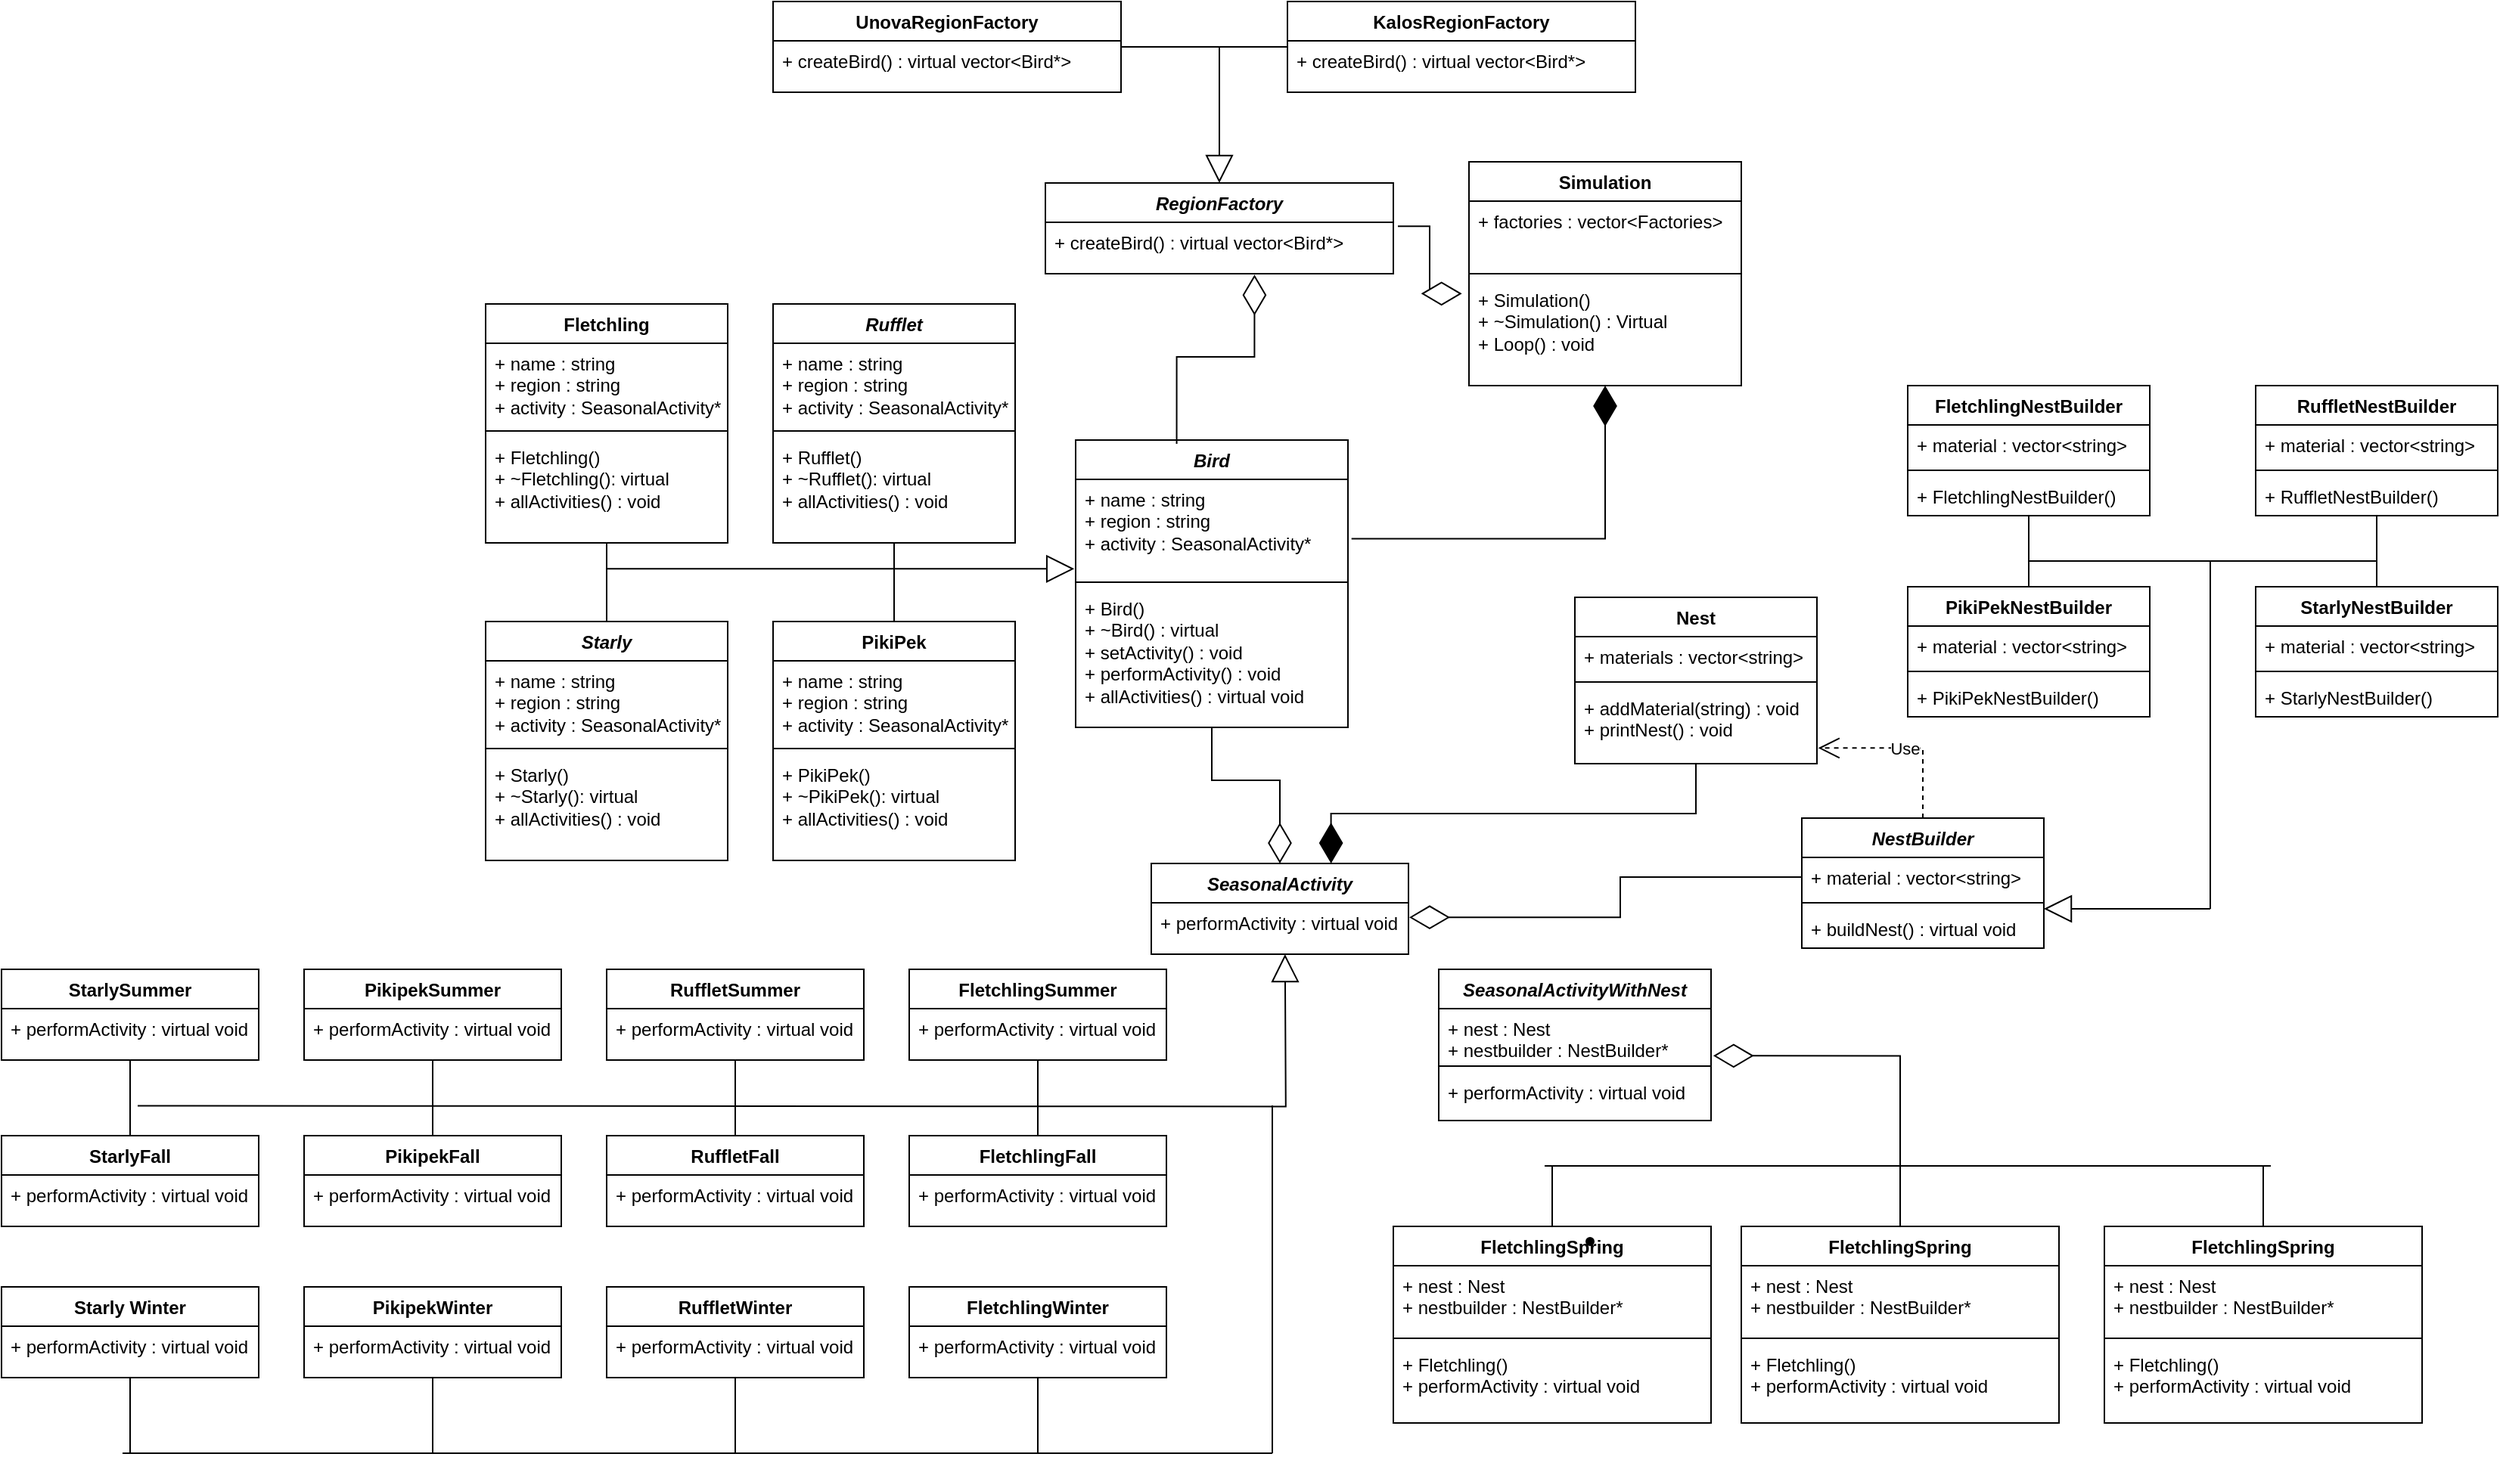 <mxfile version="25.0.1">
  <diagram name="Page-1" id="a0X_AfXO-eGEAeAlHJ21">
    <mxGraphModel dx="2136" dy="821" grid="1" gridSize="10" guides="1" tooltips="1" connect="1" arrows="1" fold="1" page="1" pageScale="1" pageWidth="850" pageHeight="1100" math="0" shadow="0">
      <root>
        <mxCell id="0" />
        <mxCell id="1" parent="0" />
        <mxCell id="lJhDyDG1HW2excrZ2yXK-1" value="Simulation" style="swimlane;fontStyle=1;align=center;verticalAlign=top;childLayout=stackLayout;horizontal=1;startSize=26;horizontalStack=0;resizeParent=1;resizeParentMax=0;resizeLast=0;collapsible=1;marginBottom=0;whiteSpace=wrap;html=1;" parent="1" vertex="1">
          <mxGeometry x="150" y="136" width="180" height="148" as="geometry" />
        </mxCell>
        <mxCell id="lJhDyDG1HW2excrZ2yXK-2" value="+ factories : vector&amp;lt;Factories&amp;gt;" style="text;strokeColor=none;fillColor=none;align=left;verticalAlign=top;spacingLeft=4;spacingRight=4;overflow=hidden;rotatable=0;points=[[0,0.5],[1,0.5]];portConstraint=eastwest;whiteSpace=wrap;html=1;" parent="lJhDyDG1HW2excrZ2yXK-1" vertex="1">
          <mxGeometry y="26" width="180" height="44" as="geometry" />
        </mxCell>
        <mxCell id="lJhDyDG1HW2excrZ2yXK-3" value="" style="line;strokeWidth=1;fillColor=none;align=left;verticalAlign=middle;spacingTop=-1;spacingLeft=3;spacingRight=3;rotatable=0;labelPosition=right;points=[];portConstraint=eastwest;strokeColor=inherit;" parent="lJhDyDG1HW2excrZ2yXK-1" vertex="1">
          <mxGeometry y="70" width="180" height="8" as="geometry" />
        </mxCell>
        <mxCell id="lJhDyDG1HW2excrZ2yXK-4" value="+ Simulation()&amp;nbsp;&lt;div&gt;+ ~Simulation() : Virtual&lt;/div&gt;&lt;div&gt;+ Loop() : void&lt;br&gt;&lt;div&gt;&lt;br&gt;&lt;/div&gt;&lt;/div&gt;" style="text;strokeColor=none;fillColor=none;align=left;verticalAlign=top;spacingLeft=4;spacingRight=4;overflow=hidden;rotatable=0;points=[[0,0.5],[1,0.5]];portConstraint=eastwest;whiteSpace=wrap;html=1;" parent="lJhDyDG1HW2excrZ2yXK-1" vertex="1">
          <mxGeometry y="78" width="180" height="70" as="geometry" />
        </mxCell>
        <mxCell id="lJhDyDG1HW2excrZ2yXK-5" value="&lt;i&gt;RegionFactory&lt;/i&gt;" style="swimlane;fontStyle=1;align=center;verticalAlign=top;childLayout=stackLayout;horizontal=1;startSize=26;horizontalStack=0;resizeParent=1;resizeParentMax=0;resizeLast=0;collapsible=1;marginBottom=0;whiteSpace=wrap;html=1;" parent="1" vertex="1">
          <mxGeometry x="-130" y="150" width="230" height="60" as="geometry" />
        </mxCell>
        <mxCell id="lJhDyDG1HW2excrZ2yXK-8" value="+ createBird() : virtual vector&amp;lt;Bird*&amp;gt;" style="text;strokeColor=none;fillColor=none;align=left;verticalAlign=top;spacingLeft=4;spacingRight=4;overflow=hidden;rotatable=0;points=[[0,0.5],[1,0.5]];portConstraint=eastwest;whiteSpace=wrap;html=1;" parent="lJhDyDG1HW2excrZ2yXK-5" vertex="1">
          <mxGeometry y="26" width="230" height="34" as="geometry" />
        </mxCell>
        <mxCell id="lJhDyDG1HW2excrZ2yXK-9" value="KalosRegionFactory" style="swimlane;fontStyle=1;align=center;verticalAlign=top;childLayout=stackLayout;horizontal=1;startSize=26;horizontalStack=0;resizeParent=1;resizeParentMax=0;resizeLast=0;collapsible=1;marginBottom=0;whiteSpace=wrap;html=1;" parent="1" vertex="1">
          <mxGeometry x="30" y="30" width="230" height="60" as="geometry" />
        </mxCell>
        <mxCell id="lJhDyDG1HW2excrZ2yXK-10" value="+ createBird() : virtual vector&amp;lt;Bird*&amp;gt;" style="text;strokeColor=none;fillColor=none;align=left;verticalAlign=top;spacingLeft=4;spacingRight=4;overflow=hidden;rotatable=0;points=[[0,0.5],[1,0.5]];portConstraint=eastwest;whiteSpace=wrap;html=1;" parent="lJhDyDG1HW2excrZ2yXK-9" vertex="1">
          <mxGeometry y="26" width="230" height="34" as="geometry" />
        </mxCell>
        <mxCell id="lJhDyDG1HW2excrZ2yXK-11" value="UnovaRegionFactory" style="swimlane;fontStyle=1;align=center;verticalAlign=top;childLayout=stackLayout;horizontal=1;startSize=26;horizontalStack=0;resizeParent=1;resizeParentMax=0;resizeLast=0;collapsible=1;marginBottom=0;whiteSpace=wrap;html=1;" parent="1" vertex="1">
          <mxGeometry x="-310" y="30" width="230" height="60" as="geometry" />
        </mxCell>
        <mxCell id="lJhDyDG1HW2excrZ2yXK-12" value="+ createBird() : virtual vector&amp;lt;Bird*&amp;gt;" style="text;strokeColor=none;fillColor=none;align=left;verticalAlign=top;spacingLeft=4;spacingRight=4;overflow=hidden;rotatable=0;points=[[0,0.5],[1,0.5]];portConstraint=eastwest;whiteSpace=wrap;html=1;" parent="lJhDyDG1HW2excrZ2yXK-11" vertex="1">
          <mxGeometry y="26" width="230" height="34" as="geometry" />
        </mxCell>
        <mxCell id="lJhDyDG1HW2excrZ2yXK-14" value="" style="endArrow=diamondThin;endFill=1;endSize=24;html=1;rounded=0;entryX=-0.026;entryY=0.131;entryDx=0;entryDy=0;exitX=1.013;exitY=0.078;exitDx=0;exitDy=0;exitPerimeter=0;edgeStyle=elbowEdgeStyle;endFillColor=#FFFFFF;entryPerimeter=0;" parent="1" source="lJhDyDG1HW2excrZ2yXK-8" target="lJhDyDG1HW2excrZ2yXK-4" edge="1">
          <mxGeometry width="160" relative="1" as="geometry">
            <mxPoint x="709" y="181" as="sourcePoint" />
            <mxPoint x="390" y="100" as="targetPoint" />
          </mxGeometry>
        </mxCell>
        <mxCell id="lJhDyDG1HW2excrZ2yXK-105" style="edgeStyle=orthogonalEdgeStyle;rounded=0;orthogonalLoop=1;jettySize=auto;html=1;entryX=0.5;entryY=0;entryDx=0;entryDy=0;endArrow=diamondThin;endFill=1;endSize=24;endFillColor=#FFFFFF;" parent="1" source="lJhDyDG1HW2excrZ2yXK-15" target="lJhDyDG1HW2excrZ2yXK-40" edge="1">
          <mxGeometry relative="1" as="geometry" />
        </mxCell>
        <mxCell id="lJhDyDG1HW2excrZ2yXK-15" value="&lt;i&gt;Bird&lt;/i&gt;" style="swimlane;fontStyle=1;align=center;verticalAlign=top;childLayout=stackLayout;horizontal=1;startSize=26;horizontalStack=0;resizeParent=1;resizeParentMax=0;resizeLast=0;collapsible=1;marginBottom=0;whiteSpace=wrap;html=1;" parent="1" vertex="1">
          <mxGeometry x="-110" y="320" width="180" height="190" as="geometry" />
        </mxCell>
        <mxCell id="lJhDyDG1HW2excrZ2yXK-16" value="+ name : string&lt;div&gt;+ region : string&lt;/div&gt;&lt;div&gt;+ activity : SeasonalActivity*&lt;/div&gt;" style="text;strokeColor=none;fillColor=none;align=left;verticalAlign=top;spacingLeft=4;spacingRight=4;overflow=hidden;rotatable=0;points=[[0,0.5],[1,0.5]];portConstraint=eastwest;whiteSpace=wrap;html=1;" parent="lJhDyDG1HW2excrZ2yXK-15" vertex="1">
          <mxGeometry y="26" width="180" height="64" as="geometry" />
        </mxCell>
        <mxCell id="lJhDyDG1HW2excrZ2yXK-17" value="" style="line;strokeWidth=1;fillColor=none;align=left;verticalAlign=middle;spacingTop=-1;spacingLeft=3;spacingRight=3;rotatable=0;labelPosition=right;points=[];portConstraint=eastwest;strokeColor=inherit;" parent="lJhDyDG1HW2excrZ2yXK-15" vertex="1">
          <mxGeometry y="90" width="180" height="8" as="geometry" />
        </mxCell>
        <mxCell id="lJhDyDG1HW2excrZ2yXK-18" value="&lt;div&gt;+ Bird()&amp;nbsp;&lt;div&gt;+ ~Bird() : virtual&lt;/div&gt;&lt;div&gt;+ setActivity() : void&lt;/div&gt;&lt;div&gt;+ performActivity() : void&lt;/div&gt;&lt;div&gt;+ allActivities() :&amp;nbsp;&lt;span style=&quot;background-color: initial;&quot;&gt;virtual void&lt;/span&gt;&lt;/div&gt;&lt;div&gt;&amp;nbsp;&amp;nbsp;&lt;/div&gt;&lt;/div&gt;" style="text;strokeColor=none;fillColor=none;align=left;verticalAlign=top;spacingLeft=4;spacingRight=4;overflow=hidden;rotatable=0;points=[[0,0.5],[1,0.5]];portConstraint=eastwest;whiteSpace=wrap;html=1;" parent="lJhDyDG1HW2excrZ2yXK-15" vertex="1">
          <mxGeometry y="98" width="180" height="92" as="geometry" />
        </mxCell>
        <mxCell id="lJhDyDG1HW2excrZ2yXK-112" style="edgeStyle=orthogonalEdgeStyle;rounded=0;orthogonalLoop=1;jettySize=auto;html=1;endArrow=none;endFill=0;" parent="1" source="lJhDyDG1HW2excrZ2yXK-19" target="lJhDyDG1HW2excrZ2yXK-27" edge="1">
          <mxGeometry relative="1" as="geometry" />
        </mxCell>
        <mxCell id="lJhDyDG1HW2excrZ2yXK-19" value="Fletchling" style="swimlane;fontStyle=1;align=center;verticalAlign=top;childLayout=stackLayout;horizontal=1;startSize=26;horizontalStack=0;resizeParent=1;resizeParentMax=0;resizeLast=0;collapsible=1;marginBottom=0;whiteSpace=wrap;html=1;" parent="1" vertex="1">
          <mxGeometry x="-500" y="230" width="160" height="158" as="geometry" />
        </mxCell>
        <mxCell id="lJhDyDG1HW2excrZ2yXK-20" value="+ name : string&lt;div&gt;+ region : string&lt;/div&gt;&lt;div&gt;+ activity : SeasonalActivity*&lt;/div&gt;" style="text;strokeColor=none;fillColor=none;align=left;verticalAlign=top;spacingLeft=4;spacingRight=4;overflow=hidden;rotatable=0;points=[[0,0.5],[1,0.5]];portConstraint=eastwest;whiteSpace=wrap;html=1;" parent="lJhDyDG1HW2excrZ2yXK-19" vertex="1">
          <mxGeometry y="26" width="160" height="54" as="geometry" />
        </mxCell>
        <mxCell id="lJhDyDG1HW2excrZ2yXK-21" value="" style="line;strokeWidth=1;fillColor=none;align=left;verticalAlign=middle;spacingTop=-1;spacingLeft=3;spacingRight=3;rotatable=0;labelPosition=right;points=[];portConstraint=eastwest;strokeColor=inherit;" parent="lJhDyDG1HW2excrZ2yXK-19" vertex="1">
          <mxGeometry y="80" width="160" height="8" as="geometry" />
        </mxCell>
        <mxCell id="lJhDyDG1HW2excrZ2yXK-22" value="+ Fletchling()&amp;nbsp;&lt;div&gt;+ ~Fletchling(): virtual&lt;/div&gt;&lt;div&gt;+ allActivities() : v&lt;span style=&quot;background-color: initial;&quot;&gt;oid&lt;/span&gt;&lt;/div&gt;&lt;div&gt;&amp;nbsp;&amp;nbsp;&lt;/div&gt;" style="text;strokeColor=none;fillColor=none;align=left;verticalAlign=top;spacingLeft=4;spacingRight=4;overflow=hidden;rotatable=0;points=[[0,0.5],[1,0.5]];portConstraint=eastwest;whiteSpace=wrap;html=1;" parent="lJhDyDG1HW2excrZ2yXK-19" vertex="1">
          <mxGeometry y="88" width="160" height="70" as="geometry" />
        </mxCell>
        <mxCell id="lJhDyDG1HW2excrZ2yXK-111" style="edgeStyle=orthogonalEdgeStyle;rounded=0;orthogonalLoop=1;jettySize=auto;html=1;endArrow=none;endFill=0;" parent="1" source="lJhDyDG1HW2excrZ2yXK-23" edge="1">
          <mxGeometry relative="1" as="geometry">
            <mxPoint x="-230" y="420" as="targetPoint" />
          </mxGeometry>
        </mxCell>
        <mxCell id="lJhDyDG1HW2excrZ2yXK-23" value="&lt;i&gt;Rufflet&lt;/i&gt;" style="swimlane;fontStyle=1;align=center;verticalAlign=top;childLayout=stackLayout;horizontal=1;startSize=26;horizontalStack=0;resizeParent=1;resizeParentMax=0;resizeLast=0;collapsible=1;marginBottom=0;whiteSpace=wrap;html=1;" parent="1" vertex="1">
          <mxGeometry x="-310" y="230" width="160" height="158" as="geometry" />
        </mxCell>
        <mxCell id="lJhDyDG1HW2excrZ2yXK-24" value="+ name : string&lt;div&gt;+ region : string&lt;/div&gt;&lt;div&gt;+ activity : SeasonalActivity*&lt;/div&gt;" style="text;strokeColor=none;fillColor=none;align=left;verticalAlign=top;spacingLeft=4;spacingRight=4;overflow=hidden;rotatable=0;points=[[0,0.5],[1,0.5]];portConstraint=eastwest;whiteSpace=wrap;html=1;" parent="lJhDyDG1HW2excrZ2yXK-23" vertex="1">
          <mxGeometry y="26" width="160" height="54" as="geometry" />
        </mxCell>
        <mxCell id="lJhDyDG1HW2excrZ2yXK-25" value="" style="line;strokeWidth=1;fillColor=none;align=left;verticalAlign=middle;spacingTop=-1;spacingLeft=3;spacingRight=3;rotatable=0;labelPosition=right;points=[];portConstraint=eastwest;strokeColor=inherit;" parent="lJhDyDG1HW2excrZ2yXK-23" vertex="1">
          <mxGeometry y="80" width="160" height="8" as="geometry" />
        </mxCell>
        <mxCell id="lJhDyDG1HW2excrZ2yXK-26" value="+ Rufflet()&amp;nbsp;&lt;div&gt;+ ~Rufflet(): virtual&lt;/div&gt;&lt;div&gt;+ allActivities() : v&lt;span style=&quot;background-color: initial;&quot;&gt;oid&lt;/span&gt;&lt;/div&gt;&lt;div&gt;&amp;nbsp;&amp;nbsp;&lt;/div&gt;" style="text;strokeColor=none;fillColor=none;align=left;verticalAlign=top;spacingLeft=4;spacingRight=4;overflow=hidden;rotatable=0;points=[[0,0.5],[1,0.5]];portConstraint=eastwest;whiteSpace=wrap;html=1;" parent="lJhDyDG1HW2excrZ2yXK-23" vertex="1">
          <mxGeometry y="88" width="160" height="70" as="geometry" />
        </mxCell>
        <mxCell id="lJhDyDG1HW2excrZ2yXK-27" value="&lt;i&gt;Starly&lt;/i&gt;" style="swimlane;fontStyle=1;align=center;verticalAlign=top;childLayout=stackLayout;horizontal=1;startSize=26;horizontalStack=0;resizeParent=1;resizeParentMax=0;resizeLast=0;collapsible=1;marginBottom=0;whiteSpace=wrap;html=1;" parent="1" vertex="1">
          <mxGeometry x="-500" y="440" width="160" height="158" as="geometry" />
        </mxCell>
        <mxCell id="lJhDyDG1HW2excrZ2yXK-28" value="+ name : string&lt;div&gt;+ region : string&lt;/div&gt;&lt;div&gt;+ activity : SeasonalActivity*&lt;/div&gt;" style="text;strokeColor=none;fillColor=none;align=left;verticalAlign=top;spacingLeft=4;spacingRight=4;overflow=hidden;rotatable=0;points=[[0,0.5],[1,0.5]];portConstraint=eastwest;whiteSpace=wrap;html=1;" parent="lJhDyDG1HW2excrZ2yXK-27" vertex="1">
          <mxGeometry y="26" width="160" height="54" as="geometry" />
        </mxCell>
        <mxCell id="lJhDyDG1HW2excrZ2yXK-29" value="" style="line;strokeWidth=1;fillColor=none;align=left;verticalAlign=middle;spacingTop=-1;spacingLeft=3;spacingRight=3;rotatable=0;labelPosition=right;points=[];portConstraint=eastwest;strokeColor=inherit;" parent="lJhDyDG1HW2excrZ2yXK-27" vertex="1">
          <mxGeometry y="80" width="160" height="8" as="geometry" />
        </mxCell>
        <mxCell id="lJhDyDG1HW2excrZ2yXK-30" value="+&amp;nbsp;&lt;span style=&quot;text-align: center;&quot;&gt;Starly&lt;/span&gt;()&amp;nbsp;&lt;div&gt;+ ~&lt;span style=&quot;text-align: center;&quot;&gt;Starly&lt;/span&gt;(): virtual&lt;/div&gt;&lt;div&gt;&lt;span style=&quot;background-color: initial;&quot;&gt;+ allActivities() : v&lt;/span&gt;&lt;span style=&quot;background-color: initial;&quot;&gt;oid&lt;/span&gt;&lt;/div&gt;&lt;div&gt;&amp;nbsp;&amp;nbsp;&lt;br&gt;&lt;/div&gt;" style="text;strokeColor=none;fillColor=none;align=left;verticalAlign=top;spacingLeft=4;spacingRight=4;overflow=hidden;rotatable=0;points=[[0,0.5],[1,0.5]];portConstraint=eastwest;whiteSpace=wrap;html=1;" parent="lJhDyDG1HW2excrZ2yXK-27" vertex="1">
          <mxGeometry y="88" width="160" height="70" as="geometry" />
        </mxCell>
        <mxCell id="lJhDyDG1HW2excrZ2yXK-35" value="" style="endArrow=diamondThin;endFill=1;endSize=24;html=1;rounded=0;edgeStyle=orthogonalEdgeStyle;endFillColor=#FFFFFF;exitX=0.371;exitY=0.013;exitDx=0;exitDy=0;exitPerimeter=0;entryX=0.601;entryY=1.018;entryDx=0;entryDy=0;entryPerimeter=0;" parent="1" source="lJhDyDG1HW2excrZ2yXK-15" target="lJhDyDG1HW2excrZ2yXK-8" edge="1">
          <mxGeometry width="160" relative="1" as="geometry">
            <mxPoint x="-40" y="230" as="sourcePoint" />
            <mxPoint x="-40" y="230" as="targetPoint" />
          </mxGeometry>
        </mxCell>
        <mxCell id="lJhDyDG1HW2excrZ2yXK-39" value="" style="endArrow=block;endSize=16;endFill=0;html=1;rounded=0;edgeStyle=elbowEdgeStyle;elbow=vertical;entryX=0.5;entryY=0;entryDx=0;entryDy=0;" parent="1" target="lJhDyDG1HW2excrZ2yXK-5" edge="1">
          <mxGeometry width="160" relative="1" as="geometry">
            <mxPoint x="-15" y="60" as="sourcePoint" />
            <mxPoint x="328" y="90" as="targetPoint" />
          </mxGeometry>
        </mxCell>
        <mxCell id="lJhDyDG1HW2excrZ2yXK-40" value="&lt;i&gt;SeasonalActivity&lt;/i&gt;" style="swimlane;fontStyle=1;align=center;verticalAlign=top;childLayout=stackLayout;horizontal=1;startSize=26;horizontalStack=0;resizeParent=1;resizeParentMax=0;resizeLast=0;collapsible=1;marginBottom=0;whiteSpace=wrap;html=1;" parent="1" vertex="1">
          <mxGeometry x="-60" y="600" width="170" height="60" as="geometry" />
        </mxCell>
        <mxCell id="lJhDyDG1HW2excrZ2yXK-43" value="+ performActivity : virtual void" style="text;strokeColor=none;fillColor=none;align=left;verticalAlign=top;spacingLeft=4;spacingRight=4;overflow=hidden;rotatable=0;points=[[0,0.5],[1,0.5]];portConstraint=eastwest;whiteSpace=wrap;html=1;" parent="lJhDyDG1HW2excrZ2yXK-40" vertex="1">
          <mxGeometry y="26" width="170" height="34" as="geometry" />
        </mxCell>
        <mxCell id="lJhDyDG1HW2excrZ2yXK-134" style="edgeStyle=orthogonalEdgeStyle;rounded=0;orthogonalLoop=1;jettySize=auto;html=1;endArrow=none;endFill=0;" parent="1" source="lJhDyDG1HW2excrZ2yXK-44" edge="1">
          <mxGeometry relative="1" as="geometry">
            <mxPoint x="205" y="800" as="targetPoint" />
          </mxGeometry>
        </mxCell>
        <mxCell id="lJhDyDG1HW2excrZ2yXK-44" value="FletchlingSpring" style="swimlane;fontStyle=1;align=center;verticalAlign=top;childLayout=stackLayout;horizontal=1;startSize=26;horizontalStack=0;resizeParent=1;resizeParentMax=0;resizeLast=0;collapsible=1;marginBottom=0;whiteSpace=wrap;html=1;" parent="1" vertex="1">
          <mxGeometry x="100" y="840" width="210" height="130" as="geometry" />
        </mxCell>
        <mxCell id="lJhDyDG1HW2excrZ2yXK-45" value="+ nest : Nest&lt;div&gt;+ nestbuilder : NestBuilder*&lt;/div&gt;" style="text;strokeColor=none;fillColor=none;align=left;verticalAlign=top;spacingLeft=4;spacingRight=4;overflow=hidden;rotatable=0;points=[[0,0.5],[1,0.5]];portConstraint=eastwest;whiteSpace=wrap;html=1;" parent="lJhDyDG1HW2excrZ2yXK-44" vertex="1">
          <mxGeometry y="26" width="210" height="44" as="geometry" />
        </mxCell>
        <mxCell id="lJhDyDG1HW2excrZ2yXK-46" value="" style="line;strokeWidth=1;fillColor=none;align=left;verticalAlign=middle;spacingTop=-1;spacingLeft=3;spacingRight=3;rotatable=0;labelPosition=right;points=[];portConstraint=eastwest;strokeColor=inherit;" parent="lJhDyDG1HW2excrZ2yXK-44" vertex="1">
          <mxGeometry y="70" width="210" height="8" as="geometry" />
        </mxCell>
        <mxCell id="lJhDyDG1HW2excrZ2yXK-47" value="&lt;div&gt;+ Fletchling()&amp;nbsp;&lt;/div&gt;+ performActivity : virtual void" style="text;strokeColor=none;fillColor=none;align=left;verticalAlign=top;spacingLeft=4;spacingRight=4;overflow=hidden;rotatable=0;points=[[0,0.5],[1,0.5]];portConstraint=eastwest;whiteSpace=wrap;html=1;" parent="lJhDyDG1HW2excrZ2yXK-44" vertex="1">
          <mxGeometry y="78" width="210" height="52" as="geometry" />
        </mxCell>
        <mxCell id="lJhDyDG1HW2excrZ2yXK-48" value="&lt;i&gt;SeasonalActivityWithNest&lt;/i&gt;" style="swimlane;fontStyle=1;align=center;verticalAlign=top;childLayout=stackLayout;horizontal=1;startSize=26;horizontalStack=0;resizeParent=1;resizeParentMax=0;resizeLast=0;collapsible=1;marginBottom=0;whiteSpace=wrap;html=1;" parent="1" vertex="1">
          <mxGeometry x="130" y="670" width="180" height="100" as="geometry" />
        </mxCell>
        <mxCell id="lJhDyDG1HW2excrZ2yXK-49" value="+ nest : Nest&lt;div&gt;+ nestbuilder : NestBuilder*&lt;/div&gt;" style="text;strokeColor=none;fillColor=none;align=left;verticalAlign=top;spacingLeft=4;spacingRight=4;overflow=hidden;rotatable=0;points=[[0,0.5],[1,0.5]];portConstraint=eastwest;whiteSpace=wrap;html=1;" parent="lJhDyDG1HW2excrZ2yXK-48" vertex="1">
          <mxGeometry y="26" width="180" height="34" as="geometry" />
        </mxCell>
        <mxCell id="lJhDyDG1HW2excrZ2yXK-50" value="" style="line;strokeWidth=1;fillColor=none;align=left;verticalAlign=middle;spacingTop=-1;spacingLeft=3;spacingRight=3;rotatable=0;labelPosition=right;points=[];portConstraint=eastwest;strokeColor=inherit;" parent="lJhDyDG1HW2excrZ2yXK-48" vertex="1">
          <mxGeometry y="60" width="180" height="8" as="geometry" />
        </mxCell>
        <mxCell id="lJhDyDG1HW2excrZ2yXK-51" value="+ performActivity : virtual void" style="text;strokeColor=none;fillColor=none;align=left;verticalAlign=top;spacingLeft=4;spacingRight=4;overflow=hidden;rotatable=0;points=[[0,0.5],[1,0.5]];portConstraint=eastwest;whiteSpace=wrap;html=1;" parent="lJhDyDG1HW2excrZ2yXK-48" vertex="1">
          <mxGeometry y="68" width="180" height="32" as="geometry" />
        </mxCell>
        <mxCell id="lJhDyDG1HW2excrZ2yXK-117" style="edgeStyle=orthogonalEdgeStyle;rounded=0;orthogonalLoop=1;jettySize=auto;html=1;endArrow=none;endFill=0;" parent="1" source="lJhDyDG1HW2excrZ2yXK-53" target="lJhDyDG1HW2excrZ2yXK-69" edge="1">
          <mxGeometry relative="1" as="geometry" />
        </mxCell>
        <mxCell id="lJhDyDG1HW2excrZ2yXK-53" value="PikipekSummer" style="swimlane;fontStyle=1;align=center;verticalAlign=top;childLayout=stackLayout;horizontal=1;startSize=26;horizontalStack=0;resizeParent=1;resizeParentMax=0;resizeLast=0;collapsible=1;marginBottom=0;whiteSpace=wrap;html=1;" parent="1" vertex="1">
          <mxGeometry x="-620" y="670" width="170" height="60" as="geometry" />
        </mxCell>
        <mxCell id="lJhDyDG1HW2excrZ2yXK-54" value="+ performActivity : virtual void" style="text;strokeColor=none;fillColor=none;align=left;verticalAlign=top;spacingLeft=4;spacingRight=4;overflow=hidden;rotatable=0;points=[[0,0.5],[1,0.5]];portConstraint=eastwest;whiteSpace=wrap;html=1;" parent="lJhDyDG1HW2excrZ2yXK-53" vertex="1">
          <mxGeometry y="26" width="170" height="34" as="geometry" />
        </mxCell>
        <mxCell id="lJhDyDG1HW2excrZ2yXK-115" style="edgeStyle=orthogonalEdgeStyle;rounded=0;orthogonalLoop=1;jettySize=auto;html=1;endArrow=none;endFill=0;" parent="1" source="lJhDyDG1HW2excrZ2yXK-55" target="lJhDyDG1HW2excrZ2yXK-71" edge="1">
          <mxGeometry relative="1" as="geometry" />
        </mxCell>
        <mxCell id="lJhDyDG1HW2excrZ2yXK-55" value="RuffletSummer" style="swimlane;fontStyle=1;align=center;verticalAlign=top;childLayout=stackLayout;horizontal=1;startSize=26;horizontalStack=0;resizeParent=1;resizeParentMax=0;resizeLast=0;collapsible=1;marginBottom=0;whiteSpace=wrap;html=1;" parent="1" vertex="1">
          <mxGeometry x="-420" y="670" width="170" height="60" as="geometry" />
        </mxCell>
        <mxCell id="lJhDyDG1HW2excrZ2yXK-56" value="+ performActivity : virtual void" style="text;strokeColor=none;fillColor=none;align=left;verticalAlign=top;spacingLeft=4;spacingRight=4;overflow=hidden;rotatable=0;points=[[0,0.5],[1,0.5]];portConstraint=eastwest;whiteSpace=wrap;html=1;" parent="lJhDyDG1HW2excrZ2yXK-55" vertex="1">
          <mxGeometry y="26" width="170" height="34" as="geometry" />
        </mxCell>
        <mxCell id="lJhDyDG1HW2excrZ2yXK-106" style="edgeStyle=orthogonalEdgeStyle;rounded=0;orthogonalLoop=1;jettySize=auto;html=1;entryX=0.52;entryY=0.993;entryDx=0;entryDy=0;entryPerimeter=0;endArrow=block;endFill=1;jumpSize=24;endSize=16;endFillColor=#FFFFFF;strokeWidth=1;" parent="1" edge="1">
          <mxGeometry relative="1" as="geometry">
            <mxPoint x="28.4" y="660.002" as="targetPoint" />
            <mxPoint x="-730" y="760.24" as="sourcePoint" />
          </mxGeometry>
        </mxCell>
        <mxCell id="lJhDyDG1HW2excrZ2yXK-113" style="edgeStyle=orthogonalEdgeStyle;rounded=0;orthogonalLoop=1;jettySize=auto;html=1;endArrow=none;endFill=0;" parent="1" source="lJhDyDG1HW2excrZ2yXK-57" target="lJhDyDG1HW2excrZ2yXK-73" edge="1">
          <mxGeometry relative="1" as="geometry" />
        </mxCell>
        <mxCell id="lJhDyDG1HW2excrZ2yXK-57" value="FletchlingSummer" style="swimlane;fontStyle=1;align=center;verticalAlign=top;childLayout=stackLayout;horizontal=1;startSize=26;horizontalStack=0;resizeParent=1;resizeParentMax=0;resizeLast=0;collapsible=1;marginBottom=0;whiteSpace=wrap;html=1;" parent="1" vertex="1">
          <mxGeometry x="-220" y="670" width="170" height="60" as="geometry" />
        </mxCell>
        <mxCell id="lJhDyDG1HW2excrZ2yXK-58" value="+ performActivity : virtual void" style="text;strokeColor=none;fillColor=none;align=left;verticalAlign=top;spacingLeft=4;spacingRight=4;overflow=hidden;rotatable=0;points=[[0,0.5],[1,0.5]];portConstraint=eastwest;whiteSpace=wrap;html=1;" parent="lJhDyDG1HW2excrZ2yXK-57" vertex="1">
          <mxGeometry y="26" width="170" height="34" as="geometry" />
        </mxCell>
        <mxCell id="lJhDyDG1HW2excrZ2yXK-118" style="edgeStyle=orthogonalEdgeStyle;rounded=0;orthogonalLoop=1;jettySize=auto;html=1;endArrow=none;endFill=0;" parent="1" source="lJhDyDG1HW2excrZ2yXK-65" target="lJhDyDG1HW2excrZ2yXK-75" edge="1">
          <mxGeometry relative="1" as="geometry" />
        </mxCell>
        <mxCell id="lJhDyDG1HW2excrZ2yXK-65" value="StarlySummer" style="swimlane;fontStyle=1;align=center;verticalAlign=top;childLayout=stackLayout;horizontal=1;startSize=26;horizontalStack=0;resizeParent=1;resizeParentMax=0;resizeLast=0;collapsible=1;marginBottom=0;whiteSpace=wrap;html=1;" parent="1" vertex="1">
          <mxGeometry x="-820" y="670" width="170" height="60" as="geometry" />
        </mxCell>
        <mxCell id="lJhDyDG1HW2excrZ2yXK-66" value="+ performActivity : virtual void" style="text;strokeColor=none;fillColor=none;align=left;verticalAlign=top;spacingLeft=4;spacingRight=4;overflow=hidden;rotatable=0;points=[[0,0.5],[1,0.5]];portConstraint=eastwest;whiteSpace=wrap;html=1;" parent="lJhDyDG1HW2excrZ2yXK-65" vertex="1">
          <mxGeometry y="26" width="170" height="34" as="geometry" />
        </mxCell>
        <mxCell id="lJhDyDG1HW2excrZ2yXK-69" value="PikipekFall" style="swimlane;fontStyle=1;align=center;verticalAlign=top;childLayout=stackLayout;horizontal=1;startSize=26;horizontalStack=0;resizeParent=1;resizeParentMax=0;resizeLast=0;collapsible=1;marginBottom=0;whiteSpace=wrap;html=1;" parent="1" vertex="1">
          <mxGeometry x="-620" y="780" width="170" height="60" as="geometry" />
        </mxCell>
        <mxCell id="lJhDyDG1HW2excrZ2yXK-70" value="+ performActivity : virtual void" style="text;strokeColor=none;fillColor=none;align=left;verticalAlign=top;spacingLeft=4;spacingRight=4;overflow=hidden;rotatable=0;points=[[0,0.5],[1,0.5]];portConstraint=eastwest;whiteSpace=wrap;html=1;" parent="lJhDyDG1HW2excrZ2yXK-69" vertex="1">
          <mxGeometry y="26" width="170" height="34" as="geometry" />
        </mxCell>
        <mxCell id="lJhDyDG1HW2excrZ2yXK-71" value="RuffletFall" style="swimlane;fontStyle=1;align=center;verticalAlign=top;childLayout=stackLayout;horizontal=1;startSize=26;horizontalStack=0;resizeParent=1;resizeParentMax=0;resizeLast=0;collapsible=1;marginBottom=0;whiteSpace=wrap;html=1;" parent="1" vertex="1">
          <mxGeometry x="-420" y="780" width="170" height="60" as="geometry" />
        </mxCell>
        <mxCell id="lJhDyDG1HW2excrZ2yXK-72" value="+ performActivity : virtual void" style="text;strokeColor=none;fillColor=none;align=left;verticalAlign=top;spacingLeft=4;spacingRight=4;overflow=hidden;rotatable=0;points=[[0,0.5],[1,0.5]];portConstraint=eastwest;whiteSpace=wrap;html=1;" parent="lJhDyDG1HW2excrZ2yXK-71" vertex="1">
          <mxGeometry y="26" width="170" height="34" as="geometry" />
        </mxCell>
        <mxCell id="lJhDyDG1HW2excrZ2yXK-73" value="FletchlingFall" style="swimlane;fontStyle=1;align=center;verticalAlign=top;childLayout=stackLayout;horizontal=1;startSize=26;horizontalStack=0;resizeParent=1;resizeParentMax=0;resizeLast=0;collapsible=1;marginBottom=0;whiteSpace=wrap;html=1;" parent="1" vertex="1">
          <mxGeometry x="-220" y="780" width="170" height="60" as="geometry" />
        </mxCell>
        <mxCell id="lJhDyDG1HW2excrZ2yXK-74" value="+ performActivity : virtual void" style="text;strokeColor=none;fillColor=none;align=left;verticalAlign=top;spacingLeft=4;spacingRight=4;overflow=hidden;rotatable=0;points=[[0,0.5],[1,0.5]];portConstraint=eastwest;whiteSpace=wrap;html=1;" parent="lJhDyDG1HW2excrZ2yXK-73" vertex="1">
          <mxGeometry y="26" width="170" height="34" as="geometry" />
        </mxCell>
        <mxCell id="lJhDyDG1HW2excrZ2yXK-75" value="StarlyFall" style="swimlane;fontStyle=1;align=center;verticalAlign=top;childLayout=stackLayout;horizontal=1;startSize=26;horizontalStack=0;resizeParent=1;resizeParentMax=0;resizeLast=0;collapsible=1;marginBottom=0;whiteSpace=wrap;html=1;" parent="1" vertex="1">
          <mxGeometry x="-820" y="780" width="170" height="60" as="geometry" />
        </mxCell>
        <mxCell id="lJhDyDG1HW2excrZ2yXK-76" value="+ performActivity : virtual void" style="text;strokeColor=none;fillColor=none;align=left;verticalAlign=top;spacingLeft=4;spacingRight=4;overflow=hidden;rotatable=0;points=[[0,0.5],[1,0.5]];portConstraint=eastwest;whiteSpace=wrap;html=1;" parent="lJhDyDG1HW2excrZ2yXK-75" vertex="1">
          <mxGeometry y="26" width="170" height="34" as="geometry" />
        </mxCell>
        <mxCell id="lJhDyDG1HW2excrZ2yXK-120" style="edgeStyle=orthogonalEdgeStyle;rounded=0;orthogonalLoop=1;jettySize=auto;html=1;endArrow=none;endFill=0;" parent="1" source="lJhDyDG1HW2excrZ2yXK-77" edge="1">
          <mxGeometry relative="1" as="geometry">
            <mxPoint x="-535" y="990" as="targetPoint" />
          </mxGeometry>
        </mxCell>
        <mxCell id="lJhDyDG1HW2excrZ2yXK-77" value="PikipekWinter" style="swimlane;fontStyle=1;align=center;verticalAlign=top;childLayout=stackLayout;horizontal=1;startSize=26;horizontalStack=0;resizeParent=1;resizeParentMax=0;resizeLast=0;collapsible=1;marginBottom=0;whiteSpace=wrap;html=1;" parent="1" vertex="1">
          <mxGeometry x="-620" y="880" width="170" height="60" as="geometry" />
        </mxCell>
        <mxCell id="lJhDyDG1HW2excrZ2yXK-78" value="+ performActivity : virtual void" style="text;strokeColor=none;fillColor=none;align=left;verticalAlign=top;spacingLeft=4;spacingRight=4;overflow=hidden;rotatable=0;points=[[0,0.5],[1,0.5]];portConstraint=eastwest;whiteSpace=wrap;html=1;" parent="lJhDyDG1HW2excrZ2yXK-77" vertex="1">
          <mxGeometry y="26" width="170" height="34" as="geometry" />
        </mxCell>
        <mxCell id="lJhDyDG1HW2excrZ2yXK-121" style="edgeStyle=orthogonalEdgeStyle;rounded=0;orthogonalLoop=1;jettySize=auto;html=1;endArrow=none;endFill=0;" parent="1" source="lJhDyDG1HW2excrZ2yXK-79" edge="1">
          <mxGeometry relative="1" as="geometry">
            <mxPoint x="-335" y="990" as="targetPoint" />
          </mxGeometry>
        </mxCell>
        <mxCell id="lJhDyDG1HW2excrZ2yXK-79" value="RuffletWinter" style="swimlane;fontStyle=1;align=center;verticalAlign=top;childLayout=stackLayout;horizontal=1;startSize=26;horizontalStack=0;resizeParent=1;resizeParentMax=0;resizeLast=0;collapsible=1;marginBottom=0;whiteSpace=wrap;html=1;" parent="1" vertex="1">
          <mxGeometry x="-420" y="880" width="170" height="60" as="geometry" />
        </mxCell>
        <mxCell id="lJhDyDG1HW2excrZ2yXK-80" value="+ performActivity : virtual void" style="text;strokeColor=none;fillColor=none;align=left;verticalAlign=top;spacingLeft=4;spacingRight=4;overflow=hidden;rotatable=0;points=[[0,0.5],[1,0.5]];portConstraint=eastwest;whiteSpace=wrap;html=1;" parent="lJhDyDG1HW2excrZ2yXK-79" vertex="1">
          <mxGeometry y="26" width="170" height="34" as="geometry" />
        </mxCell>
        <mxCell id="lJhDyDG1HW2excrZ2yXK-122" style="edgeStyle=orthogonalEdgeStyle;rounded=0;orthogonalLoop=1;jettySize=auto;html=1;endArrow=none;endFill=0;" parent="1" source="lJhDyDG1HW2excrZ2yXK-81" edge="1">
          <mxGeometry relative="1" as="geometry">
            <mxPoint x="-135" y="990" as="targetPoint" />
          </mxGeometry>
        </mxCell>
        <mxCell id="lJhDyDG1HW2excrZ2yXK-81" value="FletchlingWinter" style="swimlane;fontStyle=1;align=center;verticalAlign=top;childLayout=stackLayout;horizontal=1;startSize=26;horizontalStack=0;resizeParent=1;resizeParentMax=0;resizeLast=0;collapsible=1;marginBottom=0;whiteSpace=wrap;html=1;" parent="1" vertex="1">
          <mxGeometry x="-220" y="880" width="170" height="60" as="geometry" />
        </mxCell>
        <mxCell id="lJhDyDG1HW2excrZ2yXK-82" value="+ performActivity : virtual void" style="text;strokeColor=none;fillColor=none;align=left;verticalAlign=top;spacingLeft=4;spacingRight=4;overflow=hidden;rotatable=0;points=[[0,0.5],[1,0.5]];portConstraint=eastwest;whiteSpace=wrap;html=1;" parent="lJhDyDG1HW2excrZ2yXK-81" vertex="1">
          <mxGeometry y="26" width="170" height="34" as="geometry" />
        </mxCell>
        <mxCell id="lJhDyDG1HW2excrZ2yXK-119" style="edgeStyle=orthogonalEdgeStyle;rounded=0;orthogonalLoop=1;jettySize=auto;html=1;endArrow=none;endFill=0;" parent="1" source="lJhDyDG1HW2excrZ2yXK-83" edge="1">
          <mxGeometry relative="1" as="geometry">
            <mxPoint x="-735" y="990" as="targetPoint" />
          </mxGeometry>
        </mxCell>
        <mxCell id="lJhDyDG1HW2excrZ2yXK-83" value="Starly Winter" style="swimlane;fontStyle=1;align=center;verticalAlign=top;childLayout=stackLayout;horizontal=1;startSize=26;horizontalStack=0;resizeParent=1;resizeParentMax=0;resizeLast=0;collapsible=1;marginBottom=0;whiteSpace=wrap;html=1;" parent="1" vertex="1">
          <mxGeometry x="-820" y="880" width="170" height="60" as="geometry" />
        </mxCell>
        <mxCell id="lJhDyDG1HW2excrZ2yXK-84" value="+ performActivity : virtual void" style="text;strokeColor=none;fillColor=none;align=left;verticalAlign=top;spacingLeft=4;spacingRight=4;overflow=hidden;rotatable=0;points=[[0,0.5],[1,0.5]];portConstraint=eastwest;whiteSpace=wrap;html=1;" parent="lJhDyDG1HW2excrZ2yXK-83" vertex="1">
          <mxGeometry y="26" width="170" height="34" as="geometry" />
        </mxCell>
        <mxCell id="lJhDyDG1HW2excrZ2yXK-85" value="FletchlingSpring" style="swimlane;fontStyle=1;align=center;verticalAlign=top;childLayout=stackLayout;horizontal=1;startSize=26;horizontalStack=0;resizeParent=1;resizeParentMax=0;resizeLast=0;collapsible=1;marginBottom=0;whiteSpace=wrap;html=1;" parent="1" vertex="1">
          <mxGeometry x="330" y="840" width="210" height="130" as="geometry" />
        </mxCell>
        <mxCell id="lJhDyDG1HW2excrZ2yXK-86" value="+ nest : Nest&lt;div&gt;+ nestbuilder : NestBuilder*&lt;/div&gt;" style="text;strokeColor=none;fillColor=none;align=left;verticalAlign=top;spacingLeft=4;spacingRight=4;overflow=hidden;rotatable=0;points=[[0,0.5],[1,0.5]];portConstraint=eastwest;whiteSpace=wrap;html=1;" parent="lJhDyDG1HW2excrZ2yXK-85" vertex="1">
          <mxGeometry y="26" width="210" height="44" as="geometry" />
        </mxCell>
        <mxCell id="lJhDyDG1HW2excrZ2yXK-87" value="" style="line;strokeWidth=1;fillColor=none;align=left;verticalAlign=middle;spacingTop=-1;spacingLeft=3;spacingRight=3;rotatable=0;labelPosition=right;points=[];portConstraint=eastwest;strokeColor=inherit;" parent="lJhDyDG1HW2excrZ2yXK-85" vertex="1">
          <mxGeometry y="70" width="210" height="8" as="geometry" />
        </mxCell>
        <mxCell id="lJhDyDG1HW2excrZ2yXK-88" value="&lt;div&gt;+ Fletchling()&amp;nbsp;&lt;/div&gt;+ performActivity : virtual void" style="text;strokeColor=none;fillColor=none;align=left;verticalAlign=top;spacingLeft=4;spacingRight=4;overflow=hidden;rotatable=0;points=[[0,0.5],[1,0.5]];portConstraint=eastwest;whiteSpace=wrap;html=1;" parent="lJhDyDG1HW2excrZ2yXK-85" vertex="1">
          <mxGeometry y="78" width="210" height="52" as="geometry" />
        </mxCell>
        <mxCell id="lJhDyDG1HW2excrZ2yXK-135" style="edgeStyle=orthogonalEdgeStyle;rounded=0;orthogonalLoop=1;jettySize=auto;html=1;endArrow=none;endFill=0;" parent="1" source="lJhDyDG1HW2excrZ2yXK-89" edge="1">
          <mxGeometry relative="1" as="geometry">
            <mxPoint x="675" y="800" as="targetPoint" />
          </mxGeometry>
        </mxCell>
        <mxCell id="lJhDyDG1HW2excrZ2yXK-89" value="FletchlingSpring" style="swimlane;fontStyle=1;align=center;verticalAlign=top;childLayout=stackLayout;horizontal=1;startSize=26;horizontalStack=0;resizeParent=1;resizeParentMax=0;resizeLast=0;collapsible=1;marginBottom=0;whiteSpace=wrap;html=1;" parent="1" vertex="1">
          <mxGeometry x="570" y="840" width="210" height="130" as="geometry" />
        </mxCell>
        <mxCell id="lJhDyDG1HW2excrZ2yXK-90" value="+ nest : Nest&lt;div&gt;+ nestbuilder : NestBuilder*&lt;/div&gt;" style="text;strokeColor=none;fillColor=none;align=left;verticalAlign=top;spacingLeft=4;spacingRight=4;overflow=hidden;rotatable=0;points=[[0,0.5],[1,0.5]];portConstraint=eastwest;whiteSpace=wrap;html=1;" parent="lJhDyDG1HW2excrZ2yXK-89" vertex="1">
          <mxGeometry y="26" width="210" height="44" as="geometry" />
        </mxCell>
        <mxCell id="lJhDyDG1HW2excrZ2yXK-91" value="" style="line;strokeWidth=1;fillColor=none;align=left;verticalAlign=middle;spacingTop=-1;spacingLeft=3;spacingRight=3;rotatable=0;labelPosition=right;points=[];portConstraint=eastwest;strokeColor=inherit;" parent="lJhDyDG1HW2excrZ2yXK-89" vertex="1">
          <mxGeometry y="70" width="210" height="8" as="geometry" />
        </mxCell>
        <mxCell id="lJhDyDG1HW2excrZ2yXK-92" value="&lt;div&gt;+ Fletchling()&amp;nbsp;&lt;/div&gt;+ performActivity : virtual void" style="text;strokeColor=none;fillColor=none;align=left;verticalAlign=top;spacingLeft=4;spacingRight=4;overflow=hidden;rotatable=0;points=[[0,0.5],[1,0.5]];portConstraint=eastwest;whiteSpace=wrap;html=1;" parent="lJhDyDG1HW2excrZ2yXK-89" vertex="1">
          <mxGeometry y="78" width="210" height="52" as="geometry" />
        </mxCell>
        <mxCell id="lJhDyDG1HW2excrZ2yXK-93" value="Nest" style="swimlane;fontStyle=1;align=center;verticalAlign=top;childLayout=stackLayout;horizontal=1;startSize=26;horizontalStack=0;resizeParent=1;resizeParentMax=0;resizeLast=0;collapsible=1;marginBottom=0;whiteSpace=wrap;html=1;" parent="1" vertex="1">
          <mxGeometry x="220" y="424" width="160" height="110" as="geometry" />
        </mxCell>
        <mxCell id="lJhDyDG1HW2excrZ2yXK-94" value="+ materials : vector&amp;lt;string&amp;gt;" style="text;strokeColor=none;fillColor=none;align=left;verticalAlign=top;spacingLeft=4;spacingRight=4;overflow=hidden;rotatable=0;points=[[0,0.5],[1,0.5]];portConstraint=eastwest;whiteSpace=wrap;html=1;" parent="lJhDyDG1HW2excrZ2yXK-93" vertex="1">
          <mxGeometry y="26" width="160" height="26" as="geometry" />
        </mxCell>
        <mxCell id="lJhDyDG1HW2excrZ2yXK-95" value="" style="line;strokeWidth=1;fillColor=none;align=left;verticalAlign=middle;spacingTop=-1;spacingLeft=3;spacingRight=3;rotatable=0;labelPosition=right;points=[];portConstraint=eastwest;strokeColor=inherit;" parent="lJhDyDG1HW2excrZ2yXK-93" vertex="1">
          <mxGeometry y="52" width="160" height="8" as="geometry" />
        </mxCell>
        <mxCell id="lJhDyDG1HW2excrZ2yXK-96" value="+ addMaterial(string) : void&lt;div&gt;+ printNest() : void&lt;br&gt;&lt;div&gt;&lt;br&gt;&lt;/div&gt;&lt;/div&gt;" style="text;strokeColor=none;fillColor=none;align=left;verticalAlign=top;spacingLeft=4;spacingRight=4;overflow=hidden;rotatable=0;points=[[0,0.5],[1,0.5]];portConstraint=eastwest;whiteSpace=wrap;html=1;" parent="lJhDyDG1HW2excrZ2yXK-93" vertex="1">
          <mxGeometry y="60" width="160" height="50" as="geometry" />
        </mxCell>
        <mxCell id="lJhDyDG1HW2excrZ2yXK-110" style="edgeStyle=orthogonalEdgeStyle;rounded=0;orthogonalLoop=1;jettySize=auto;html=1;endArrow=none;endFill=0;" parent="1" source="lJhDyDG1HW2excrZ2yXK-31" edge="1">
          <mxGeometry relative="1" as="geometry">
            <mxPoint x="-230" y="400" as="targetPoint" />
          </mxGeometry>
        </mxCell>
        <mxCell id="lJhDyDG1HW2excrZ2yXK-31" value="PikiPek" style="swimlane;fontStyle=1;align=center;verticalAlign=top;childLayout=stackLayout;horizontal=1;startSize=26;horizontalStack=0;resizeParent=1;resizeParentMax=0;resizeLast=0;collapsible=1;marginBottom=0;whiteSpace=wrap;html=1;" parent="1" vertex="1">
          <mxGeometry x="-310" y="440" width="160" height="158" as="geometry" />
        </mxCell>
        <mxCell id="lJhDyDG1HW2excrZ2yXK-32" value="+ name : string&lt;div&gt;+ region : string&lt;/div&gt;&lt;div&gt;+ activity : SeasonalActivity*&lt;/div&gt;" style="text;strokeColor=none;fillColor=none;align=left;verticalAlign=top;spacingLeft=4;spacingRight=4;overflow=hidden;rotatable=0;points=[[0,0.5],[1,0.5]];portConstraint=eastwest;whiteSpace=wrap;html=1;" parent="lJhDyDG1HW2excrZ2yXK-31" vertex="1">
          <mxGeometry y="26" width="160" height="54" as="geometry" />
        </mxCell>
        <mxCell id="lJhDyDG1HW2excrZ2yXK-33" value="" style="line;strokeWidth=1;fillColor=none;align=left;verticalAlign=middle;spacingTop=-1;spacingLeft=3;spacingRight=3;rotatable=0;labelPosition=right;points=[];portConstraint=eastwest;strokeColor=inherit;" parent="lJhDyDG1HW2excrZ2yXK-31" vertex="1">
          <mxGeometry y="80" width="160" height="8" as="geometry" />
        </mxCell>
        <mxCell id="lJhDyDG1HW2excrZ2yXK-34" value="+ PikiPek()&amp;nbsp;&lt;div&gt;+ ~PikiPek(): virtual&lt;/div&gt;&lt;div&gt;+ allActivities() : v&lt;span style=&quot;background-color: initial;&quot;&gt;oid&lt;/span&gt;&lt;/div&gt;&lt;div&gt;&amp;nbsp;&amp;nbsp;&lt;/div&gt;" style="text;strokeColor=none;fillColor=none;align=left;verticalAlign=top;spacingLeft=4;spacingRight=4;overflow=hidden;rotatable=0;points=[[0,0.5],[1,0.5]];portConstraint=eastwest;whiteSpace=wrap;html=1;" parent="lJhDyDG1HW2excrZ2yXK-31" vertex="1">
          <mxGeometry y="88" width="160" height="70" as="geometry" />
        </mxCell>
        <mxCell id="lJhDyDG1HW2excrZ2yXK-109" style="edgeStyle=orthogonalEdgeStyle;rounded=0;orthogonalLoop=1;jettySize=auto;html=1;entryX=-0.005;entryY=0.924;entryDx=0;entryDy=0;entryPerimeter=0;endSize=16;endArrow=block;endFill=1;endFillColor=#FFFFFF;" parent="1" source="lJhDyDG1HW2excrZ2yXK-27" target="lJhDyDG1HW2excrZ2yXK-16" edge="1">
          <mxGeometry relative="1" as="geometry" />
        </mxCell>
        <mxCell id="lJhDyDG1HW2excrZ2yXK-124" value="" style="endArrow=none;html=1;rounded=0;" parent="1" edge="1">
          <mxGeometry width="50" height="50" relative="1" as="geometry">
            <mxPoint x="20" y="990" as="sourcePoint" />
            <mxPoint x="20" y="760" as="targetPoint" />
          </mxGeometry>
        </mxCell>
        <mxCell id="lJhDyDG1HW2excrZ2yXK-125" value="" style="endArrow=none;html=1;rounded=0;strokeWidth=1;" parent="1" edge="1">
          <mxGeometry width="50" height="50" relative="1" as="geometry">
            <mxPoint x="20" y="980" as="sourcePoint" />
            <mxPoint x="20" y="760" as="targetPoint" />
          </mxGeometry>
        </mxCell>
        <mxCell id="lJhDyDG1HW2excrZ2yXK-126" value="" style="endArrow=none;html=1;rounded=0;" parent="1" edge="1">
          <mxGeometry width="50" height="50" relative="1" as="geometry">
            <mxPoint x="-740" y="990" as="sourcePoint" />
            <mxPoint x="20" y="990" as="targetPoint" />
          </mxGeometry>
        </mxCell>
        <mxCell id="lJhDyDG1HW2excrZ2yXK-127" value="" style="shape=waypoint;sketch=0;size=6;pointerEvents=1;points=[];fillColor=none;resizable=0;rotatable=0;perimeter=centerPerimeter;snapToPoint=1;" parent="1" vertex="1">
          <mxGeometry x="220" y="840" width="20" height="20" as="geometry" />
        </mxCell>
        <mxCell id="lJhDyDG1HW2excrZ2yXK-132" style="edgeStyle=orthogonalEdgeStyle;rounded=0;orthogonalLoop=1;jettySize=auto;html=1;entryX=1.008;entryY=0.917;entryDx=0;entryDy=0;entryPerimeter=0;endSize=24;endArrow=diamondThin;endFill=1;endFillColor=#FFFFFF;" parent="1" source="lJhDyDG1HW2excrZ2yXK-85" target="lJhDyDG1HW2excrZ2yXK-49" edge="1">
          <mxGeometry relative="1" as="geometry" />
        </mxCell>
        <mxCell id="lJhDyDG1HW2excrZ2yXK-136" value="" style="endArrow=none;html=1;rounded=0;" parent="1" edge="1">
          <mxGeometry width="50" height="50" relative="1" as="geometry">
            <mxPoint x="200" y="800" as="sourcePoint" />
            <mxPoint x="680" y="800" as="targetPoint" />
          </mxGeometry>
        </mxCell>
        <mxCell id="lJhDyDG1HW2excrZ2yXK-137" value="" style="endArrow=none;html=1;rounded=0;exitX=0.699;exitY=0;exitDx=0;exitDy=0;edgeStyle=orthogonalEdgeStyle;exitPerimeter=0;endFill=0;startSize=24;endSize=24;entryX=0.5;entryY=1;entryDx=0;entryDy=0;startArrow=diamondThin;startFill=1;" parent="1" source="lJhDyDG1HW2excrZ2yXK-40" target="lJhDyDG1HW2excrZ2yXK-93" edge="1">
          <mxGeometry width="50" height="50" relative="1" as="geometry">
            <mxPoint x="140" y="620" as="sourcePoint" />
            <mxPoint x="281" y="536" as="targetPoint" />
          </mxGeometry>
        </mxCell>
        <mxCell id="lJhDyDG1HW2excrZ2yXK-139" style="edgeStyle=orthogonalEdgeStyle;rounded=0;orthogonalLoop=1;jettySize=auto;html=1;entryX=1.013;entryY=0.613;entryDx=0;entryDy=0;entryPerimeter=0;endArrow=none;endFill=0;endSize=24;startSize=24;startArrow=diamondThin;startFill=1;" parent="1" source="lJhDyDG1HW2excrZ2yXK-1" target="lJhDyDG1HW2excrZ2yXK-16" edge="1">
          <mxGeometry relative="1" as="geometry" />
        </mxCell>
        <mxCell id="lJhDyDG1HW2excrZ2yXK-140" value="&lt;i&gt;NestBuilder&lt;/i&gt;" style="swimlane;fontStyle=1;align=center;verticalAlign=top;childLayout=stackLayout;horizontal=1;startSize=26;horizontalStack=0;resizeParent=1;resizeParentMax=0;resizeLast=0;collapsible=1;marginBottom=0;whiteSpace=wrap;html=1;" parent="1" vertex="1">
          <mxGeometry x="370" y="570" width="160" height="86" as="geometry" />
        </mxCell>
        <mxCell id="lJhDyDG1HW2excrZ2yXK-141" value="+ material : vector&amp;lt;string&amp;gt;" style="text;strokeColor=none;fillColor=none;align=left;verticalAlign=top;spacingLeft=4;spacingRight=4;overflow=hidden;rotatable=0;points=[[0,0.5],[1,0.5]];portConstraint=eastwest;whiteSpace=wrap;html=1;" parent="lJhDyDG1HW2excrZ2yXK-140" vertex="1">
          <mxGeometry y="26" width="160" height="26" as="geometry" />
        </mxCell>
        <mxCell id="lJhDyDG1HW2excrZ2yXK-142" value="" style="line;strokeWidth=1;fillColor=none;align=left;verticalAlign=middle;spacingTop=-1;spacingLeft=3;spacingRight=3;rotatable=0;labelPosition=right;points=[];portConstraint=eastwest;strokeColor=inherit;" parent="lJhDyDG1HW2excrZ2yXK-140" vertex="1">
          <mxGeometry y="52" width="160" height="8" as="geometry" />
        </mxCell>
        <mxCell id="lJhDyDG1HW2excrZ2yXK-143" value="+ buildNest() : virtual void" style="text;strokeColor=none;fillColor=none;align=left;verticalAlign=top;spacingLeft=4;spacingRight=4;overflow=hidden;rotatable=0;points=[[0,0.5],[1,0.5]];portConstraint=eastwest;whiteSpace=wrap;html=1;" parent="lJhDyDG1HW2excrZ2yXK-140" vertex="1">
          <mxGeometry y="60" width="160" height="26" as="geometry" />
        </mxCell>
        <mxCell id="lJhDyDG1HW2excrZ2yXK-144" value="FletchlingNestBuilder" style="swimlane;fontStyle=1;align=center;verticalAlign=top;childLayout=stackLayout;horizontal=1;startSize=26;horizontalStack=0;resizeParent=1;resizeParentMax=0;resizeLast=0;collapsible=1;marginBottom=0;whiteSpace=wrap;html=1;" parent="1" vertex="1">
          <mxGeometry x="440" y="284" width="160" height="86" as="geometry" />
        </mxCell>
        <mxCell id="lJhDyDG1HW2excrZ2yXK-145" value="+ material : vector&amp;lt;string&amp;gt;" style="text;strokeColor=none;fillColor=none;align=left;verticalAlign=top;spacingLeft=4;spacingRight=4;overflow=hidden;rotatable=0;points=[[0,0.5],[1,0.5]];portConstraint=eastwest;whiteSpace=wrap;html=1;" parent="lJhDyDG1HW2excrZ2yXK-144" vertex="1">
          <mxGeometry y="26" width="160" height="26" as="geometry" />
        </mxCell>
        <mxCell id="lJhDyDG1HW2excrZ2yXK-146" value="" style="line;strokeWidth=1;fillColor=none;align=left;verticalAlign=middle;spacingTop=-1;spacingLeft=3;spacingRight=3;rotatable=0;labelPosition=right;points=[];portConstraint=eastwest;strokeColor=inherit;" parent="lJhDyDG1HW2excrZ2yXK-144" vertex="1">
          <mxGeometry y="52" width="160" height="8" as="geometry" />
        </mxCell>
        <mxCell id="lJhDyDG1HW2excrZ2yXK-147" value="+ FletchlingNestBuilder()&amp;nbsp;" style="text;strokeColor=none;fillColor=none;align=left;verticalAlign=top;spacingLeft=4;spacingRight=4;overflow=hidden;rotatable=0;points=[[0,0.5],[1,0.5]];portConstraint=eastwest;whiteSpace=wrap;html=1;" parent="lJhDyDG1HW2excrZ2yXK-144" vertex="1">
          <mxGeometry y="60" width="160" height="26" as="geometry" />
        </mxCell>
        <mxCell id="lJhDyDG1HW2excrZ2yXK-149" style="edgeStyle=orthogonalEdgeStyle;rounded=0;orthogonalLoop=1;jettySize=auto;html=1;entryX=1.003;entryY=0.283;entryDx=0;entryDy=0;entryPerimeter=0;endArrow=diamondThin;endFill=1;strokeColor=default;endFillColor=#FFFFFF;endSize=24;" parent="1" source="lJhDyDG1HW2excrZ2yXK-141" target="lJhDyDG1HW2excrZ2yXK-43" edge="1">
          <mxGeometry relative="1" as="geometry" />
        </mxCell>
        <mxCell id="lJhDyDG1HW2excrZ2yXK-150" value="RuffletNestBuilder" style="swimlane;fontStyle=1;align=center;verticalAlign=top;childLayout=stackLayout;horizontal=1;startSize=26;horizontalStack=0;resizeParent=1;resizeParentMax=0;resizeLast=0;collapsible=1;marginBottom=0;whiteSpace=wrap;html=1;" parent="1" vertex="1">
          <mxGeometry x="670" y="284" width="160" height="86" as="geometry" />
        </mxCell>
        <mxCell id="lJhDyDG1HW2excrZ2yXK-151" value="+ material : vector&amp;lt;string&amp;gt;" style="text;strokeColor=none;fillColor=none;align=left;verticalAlign=top;spacingLeft=4;spacingRight=4;overflow=hidden;rotatable=0;points=[[0,0.5],[1,0.5]];portConstraint=eastwest;whiteSpace=wrap;html=1;" parent="lJhDyDG1HW2excrZ2yXK-150" vertex="1">
          <mxGeometry y="26" width="160" height="26" as="geometry" />
        </mxCell>
        <mxCell id="lJhDyDG1HW2excrZ2yXK-152" value="" style="line;strokeWidth=1;fillColor=none;align=left;verticalAlign=middle;spacingTop=-1;spacingLeft=3;spacingRight=3;rotatable=0;labelPosition=right;points=[];portConstraint=eastwest;strokeColor=inherit;" parent="lJhDyDG1HW2excrZ2yXK-150" vertex="1">
          <mxGeometry y="52" width="160" height="8" as="geometry" />
        </mxCell>
        <mxCell id="lJhDyDG1HW2excrZ2yXK-153" value="+ RuffletNestBuilder()" style="text;strokeColor=none;fillColor=none;align=left;verticalAlign=top;spacingLeft=4;spacingRight=4;overflow=hidden;rotatable=0;points=[[0,0.5],[1,0.5]];portConstraint=eastwest;whiteSpace=wrap;html=1;" parent="lJhDyDG1HW2excrZ2yXK-150" vertex="1">
          <mxGeometry y="60" width="160" height="26" as="geometry" />
        </mxCell>
        <mxCell id="lJhDyDG1HW2excrZ2yXK-165" style="edgeStyle=orthogonalEdgeStyle;rounded=0;orthogonalLoop=1;jettySize=auto;html=1;endArrow=none;endFill=0;" parent="1" source="lJhDyDG1HW2excrZ2yXK-154" target="lJhDyDG1HW2excrZ2yXK-144" edge="1">
          <mxGeometry relative="1" as="geometry" />
        </mxCell>
        <mxCell id="lJhDyDG1HW2excrZ2yXK-154" value="PikiPekNestBuilder" style="swimlane;fontStyle=1;align=center;verticalAlign=top;childLayout=stackLayout;horizontal=1;startSize=26;horizontalStack=0;resizeParent=1;resizeParentMax=0;resizeLast=0;collapsible=1;marginBottom=0;whiteSpace=wrap;html=1;" parent="1" vertex="1">
          <mxGeometry x="440" y="417" width="160" height="86" as="geometry" />
        </mxCell>
        <mxCell id="lJhDyDG1HW2excrZ2yXK-155" value="+ material : vector&amp;lt;string&amp;gt;" style="text;strokeColor=none;fillColor=none;align=left;verticalAlign=top;spacingLeft=4;spacingRight=4;overflow=hidden;rotatable=0;points=[[0,0.5],[1,0.5]];portConstraint=eastwest;whiteSpace=wrap;html=1;" parent="lJhDyDG1HW2excrZ2yXK-154" vertex="1">
          <mxGeometry y="26" width="160" height="26" as="geometry" />
        </mxCell>
        <mxCell id="lJhDyDG1HW2excrZ2yXK-156" value="" style="line;strokeWidth=1;fillColor=none;align=left;verticalAlign=middle;spacingTop=-1;spacingLeft=3;spacingRight=3;rotatable=0;labelPosition=right;points=[];portConstraint=eastwest;strokeColor=inherit;" parent="lJhDyDG1HW2excrZ2yXK-154" vertex="1">
          <mxGeometry y="52" width="160" height="8" as="geometry" />
        </mxCell>
        <mxCell id="lJhDyDG1HW2excrZ2yXK-157" value="+ PikiPekNestBuilder()" style="text;strokeColor=none;fillColor=none;align=left;verticalAlign=top;spacingLeft=4;spacingRight=4;overflow=hidden;rotatable=0;points=[[0,0.5],[1,0.5]];portConstraint=eastwest;whiteSpace=wrap;html=1;" parent="lJhDyDG1HW2excrZ2yXK-154" vertex="1">
          <mxGeometry y="60" width="160" height="26" as="geometry" />
        </mxCell>
        <mxCell id="lJhDyDG1HW2excrZ2yXK-163" style="edgeStyle=orthogonalEdgeStyle;rounded=0;orthogonalLoop=1;jettySize=auto;html=1;endArrow=none;endFill=0;" parent="1" source="lJhDyDG1HW2excrZ2yXK-158" target="lJhDyDG1HW2excrZ2yXK-150" edge="1">
          <mxGeometry relative="1" as="geometry" />
        </mxCell>
        <mxCell id="lJhDyDG1HW2excrZ2yXK-158" value="StarlyNestBuilder" style="swimlane;fontStyle=1;align=center;verticalAlign=top;childLayout=stackLayout;horizontal=1;startSize=26;horizontalStack=0;resizeParent=1;resizeParentMax=0;resizeLast=0;collapsible=1;marginBottom=0;whiteSpace=wrap;html=1;" parent="1" vertex="1">
          <mxGeometry x="670" y="417" width="160" height="86" as="geometry" />
        </mxCell>
        <mxCell id="lJhDyDG1HW2excrZ2yXK-159" value="+ material : vector&amp;lt;string&amp;gt;" style="text;strokeColor=none;fillColor=none;align=left;verticalAlign=top;spacingLeft=4;spacingRight=4;overflow=hidden;rotatable=0;points=[[0,0.5],[1,0.5]];portConstraint=eastwest;whiteSpace=wrap;html=1;" parent="lJhDyDG1HW2excrZ2yXK-158" vertex="1">
          <mxGeometry y="26" width="160" height="26" as="geometry" />
        </mxCell>
        <mxCell id="lJhDyDG1HW2excrZ2yXK-160" value="" style="line;strokeWidth=1;fillColor=none;align=left;verticalAlign=middle;spacingTop=-1;spacingLeft=3;spacingRight=3;rotatable=0;labelPosition=right;points=[];portConstraint=eastwest;strokeColor=inherit;" parent="lJhDyDG1HW2excrZ2yXK-158" vertex="1">
          <mxGeometry y="52" width="160" height="8" as="geometry" />
        </mxCell>
        <mxCell id="lJhDyDG1HW2excrZ2yXK-161" value="+ StarlyNestBuilder()" style="text;strokeColor=none;fillColor=none;align=left;verticalAlign=top;spacingLeft=4;spacingRight=4;overflow=hidden;rotatable=0;points=[[0,0.5],[1,0.5]];portConstraint=eastwest;whiteSpace=wrap;html=1;" parent="lJhDyDG1HW2excrZ2yXK-158" vertex="1">
          <mxGeometry y="60" width="160" height="26" as="geometry" />
        </mxCell>
        <mxCell id="lJhDyDG1HW2excrZ2yXK-166" value="" style="endArrow=none;html=1;rounded=0;" parent="1" edge="1">
          <mxGeometry width="50" height="50" relative="1" as="geometry">
            <mxPoint x="520" y="400" as="sourcePoint" />
            <mxPoint x="750" y="400" as="targetPoint" />
          </mxGeometry>
        </mxCell>
        <mxCell id="lJhDyDG1HW2excrZ2yXK-167" value="" style="endArrow=none;html=1;rounded=0;" parent="1" edge="1">
          <mxGeometry width="50" height="50" relative="1" as="geometry">
            <mxPoint x="640" y="400" as="sourcePoint" />
            <mxPoint x="640" y="630" as="targetPoint" />
          </mxGeometry>
        </mxCell>
        <mxCell id="lJhDyDG1HW2excrZ2yXK-168" value="" style="endArrow=block;html=1;rounded=0;endSize=16;startSize=16;endFill=1;endFillColor=#FFFFFF;" parent="1" edge="1">
          <mxGeometry width="50" height="50" relative="1" as="geometry">
            <mxPoint x="640" y="630" as="sourcePoint" />
            <mxPoint x="530" y="630" as="targetPoint" />
          </mxGeometry>
        </mxCell>
        <mxCell id="lJhDyDG1HW2excrZ2yXK-171" value="Use" style="endArrow=open;endSize=12;dashed=1;html=1;rounded=0;entryX=1.005;entryY=0.793;entryDx=0;entryDy=0;entryPerimeter=0;exitX=0.5;exitY=0;exitDx=0;exitDy=0;edgeStyle=orthogonalEdgeStyle;" parent="1" source="lJhDyDG1HW2excrZ2yXK-140" target="lJhDyDG1HW2excrZ2yXK-96" edge="1">
          <mxGeometry width="160" relative="1" as="geometry">
            <mxPoint x="420" y="540" as="sourcePoint" />
            <mxPoint x="580" y="540" as="targetPoint" />
          </mxGeometry>
        </mxCell>
        <mxCell id="lJhDyDG1HW2excrZ2yXK-172" style="edgeStyle=orthogonalEdgeStyle;rounded=0;orthogonalLoop=1;jettySize=auto;html=1;entryX=1;entryY=0.118;entryDx=0;entryDy=0;entryPerimeter=0;endArrow=none;endFill=0;" parent="1" source="lJhDyDG1HW2excrZ2yXK-9" target="lJhDyDG1HW2excrZ2yXK-12" edge="1">
          <mxGeometry relative="1" as="geometry" />
        </mxCell>
      </root>
    </mxGraphModel>
  </diagram>
</mxfile>
